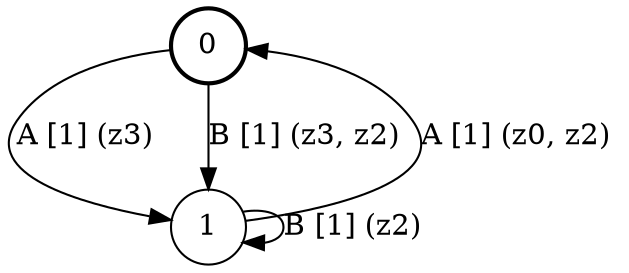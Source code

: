# generated file, don't try to modify
# command: dot -Tpng <filename> > tree.png
digraph Automaton {
    node [shape = circle];
    0 [style = "bold"];
    0 -> 1 [label = "A [1] (z3) "];
    0 -> 1 [label = "B [1] (z3, z2) "];
    1 -> 0 [label = "A [1] (z0, z2) "];
    1 -> 1 [label = "B [1] (z2) "];
}
